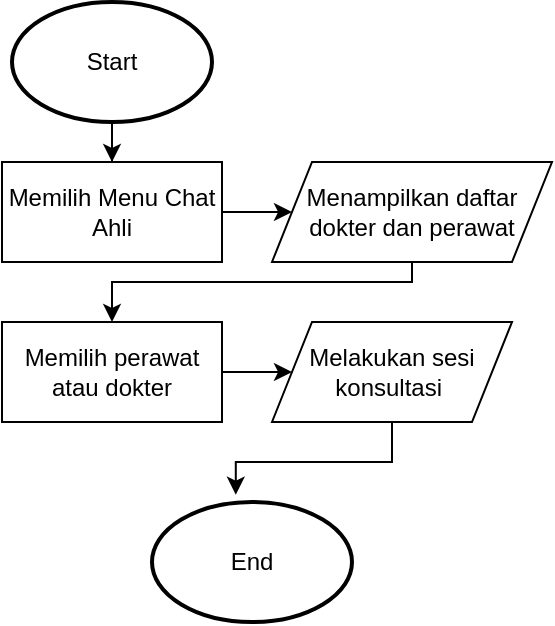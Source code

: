 <mxfile version="20.8.16" type="device"><diagram name="Page-1" id="mJO0q9ApcmYZQ07zbNDn"><mxGraphModel dx="1091" dy="646" grid="1" gridSize="10" guides="1" tooltips="1" connect="1" arrows="1" fold="1" page="1" pageScale="1" pageWidth="850" pageHeight="1100" math="0" shadow="0"><root><mxCell id="0"/><mxCell id="1" parent="0"/><mxCell id="Taly4KqV8x4E0LczXPw8-7" value="" style="edgeStyle=orthogonalEdgeStyle;rounded=0;orthogonalLoop=1;jettySize=auto;html=1;" edge="1" parent="1" source="Taly4KqV8x4E0LczXPw8-1" target="Taly4KqV8x4E0LczXPw8-5"><mxGeometry relative="1" as="geometry"/></mxCell><mxCell id="Taly4KqV8x4E0LczXPw8-1" value="Start" style="strokeWidth=2;html=1;shape=mxgraph.flowchart.start_1;whiteSpace=wrap;" vertex="1" parent="1"><mxGeometry x="280" y="130" width="100" height="60" as="geometry"/></mxCell><mxCell id="Taly4KqV8x4E0LczXPw8-15" style="edgeStyle=orthogonalEdgeStyle;rounded=0;orthogonalLoop=1;jettySize=auto;html=1;" edge="1" parent="1" source="Taly4KqV8x4E0LczXPw8-3" target="Taly4KqV8x4E0LczXPw8-9"><mxGeometry relative="1" as="geometry"><Array as="points"><mxPoint x="480" y="270"/><mxPoint x="330" y="270"/></Array></mxGeometry></mxCell><mxCell id="Taly4KqV8x4E0LczXPw8-3" value="Menampilkan daftar dokter dan perawat" style="shape=parallelogram;perimeter=parallelogramPerimeter;whiteSpace=wrap;html=1;fixedSize=1;" vertex="1" parent="1"><mxGeometry x="410" y="210" width="140" height="50" as="geometry"/></mxCell><mxCell id="Taly4KqV8x4E0LczXPw8-8" value="" style="edgeStyle=orthogonalEdgeStyle;rounded=0;orthogonalLoop=1;jettySize=auto;html=1;" edge="1" parent="1" source="Taly4KqV8x4E0LczXPw8-5" target="Taly4KqV8x4E0LczXPw8-3"><mxGeometry relative="1" as="geometry"/></mxCell><mxCell id="Taly4KqV8x4E0LczXPw8-5" value="Memilih Menu Chat Ahli" style="rounded=0;whiteSpace=wrap;html=1;" vertex="1" parent="1"><mxGeometry x="275" y="210" width="110" height="50" as="geometry"/></mxCell><mxCell id="Taly4KqV8x4E0LczXPw8-12" value="" style="edgeStyle=orthogonalEdgeStyle;rounded=0;orthogonalLoop=1;jettySize=auto;html=1;" edge="1" parent="1" source="Taly4KqV8x4E0LczXPw8-9" target="Taly4KqV8x4E0LczXPw8-11"><mxGeometry relative="1" as="geometry"/></mxCell><mxCell id="Taly4KqV8x4E0LczXPw8-9" value="Memilih perawat atau dokter" style="rounded=0;whiteSpace=wrap;html=1;" vertex="1" parent="1"><mxGeometry x="275" y="290" width="110" height="50" as="geometry"/></mxCell><mxCell id="Taly4KqV8x4E0LczXPw8-16" style="edgeStyle=orthogonalEdgeStyle;rounded=0;orthogonalLoop=1;jettySize=auto;html=1;entryX=0.419;entryY=-0.061;entryDx=0;entryDy=0;entryPerimeter=0;" edge="1" parent="1" source="Taly4KqV8x4E0LczXPw8-11" target="Taly4KqV8x4E0LczXPw8-13"><mxGeometry relative="1" as="geometry"/></mxCell><mxCell id="Taly4KqV8x4E0LczXPw8-11" value="Melakukan sesi konsultasi&amp;nbsp;" style="shape=parallelogram;perimeter=parallelogramPerimeter;whiteSpace=wrap;html=1;fixedSize=1;" vertex="1" parent="1"><mxGeometry x="410" y="290" width="120" height="50" as="geometry"/></mxCell><mxCell id="Taly4KqV8x4E0LczXPw8-13" value="End" style="strokeWidth=2;html=1;shape=mxgraph.flowchart.start_1;whiteSpace=wrap;" vertex="1" parent="1"><mxGeometry x="350" y="380" width="100" height="60" as="geometry"/></mxCell></root></mxGraphModel></diagram></mxfile>